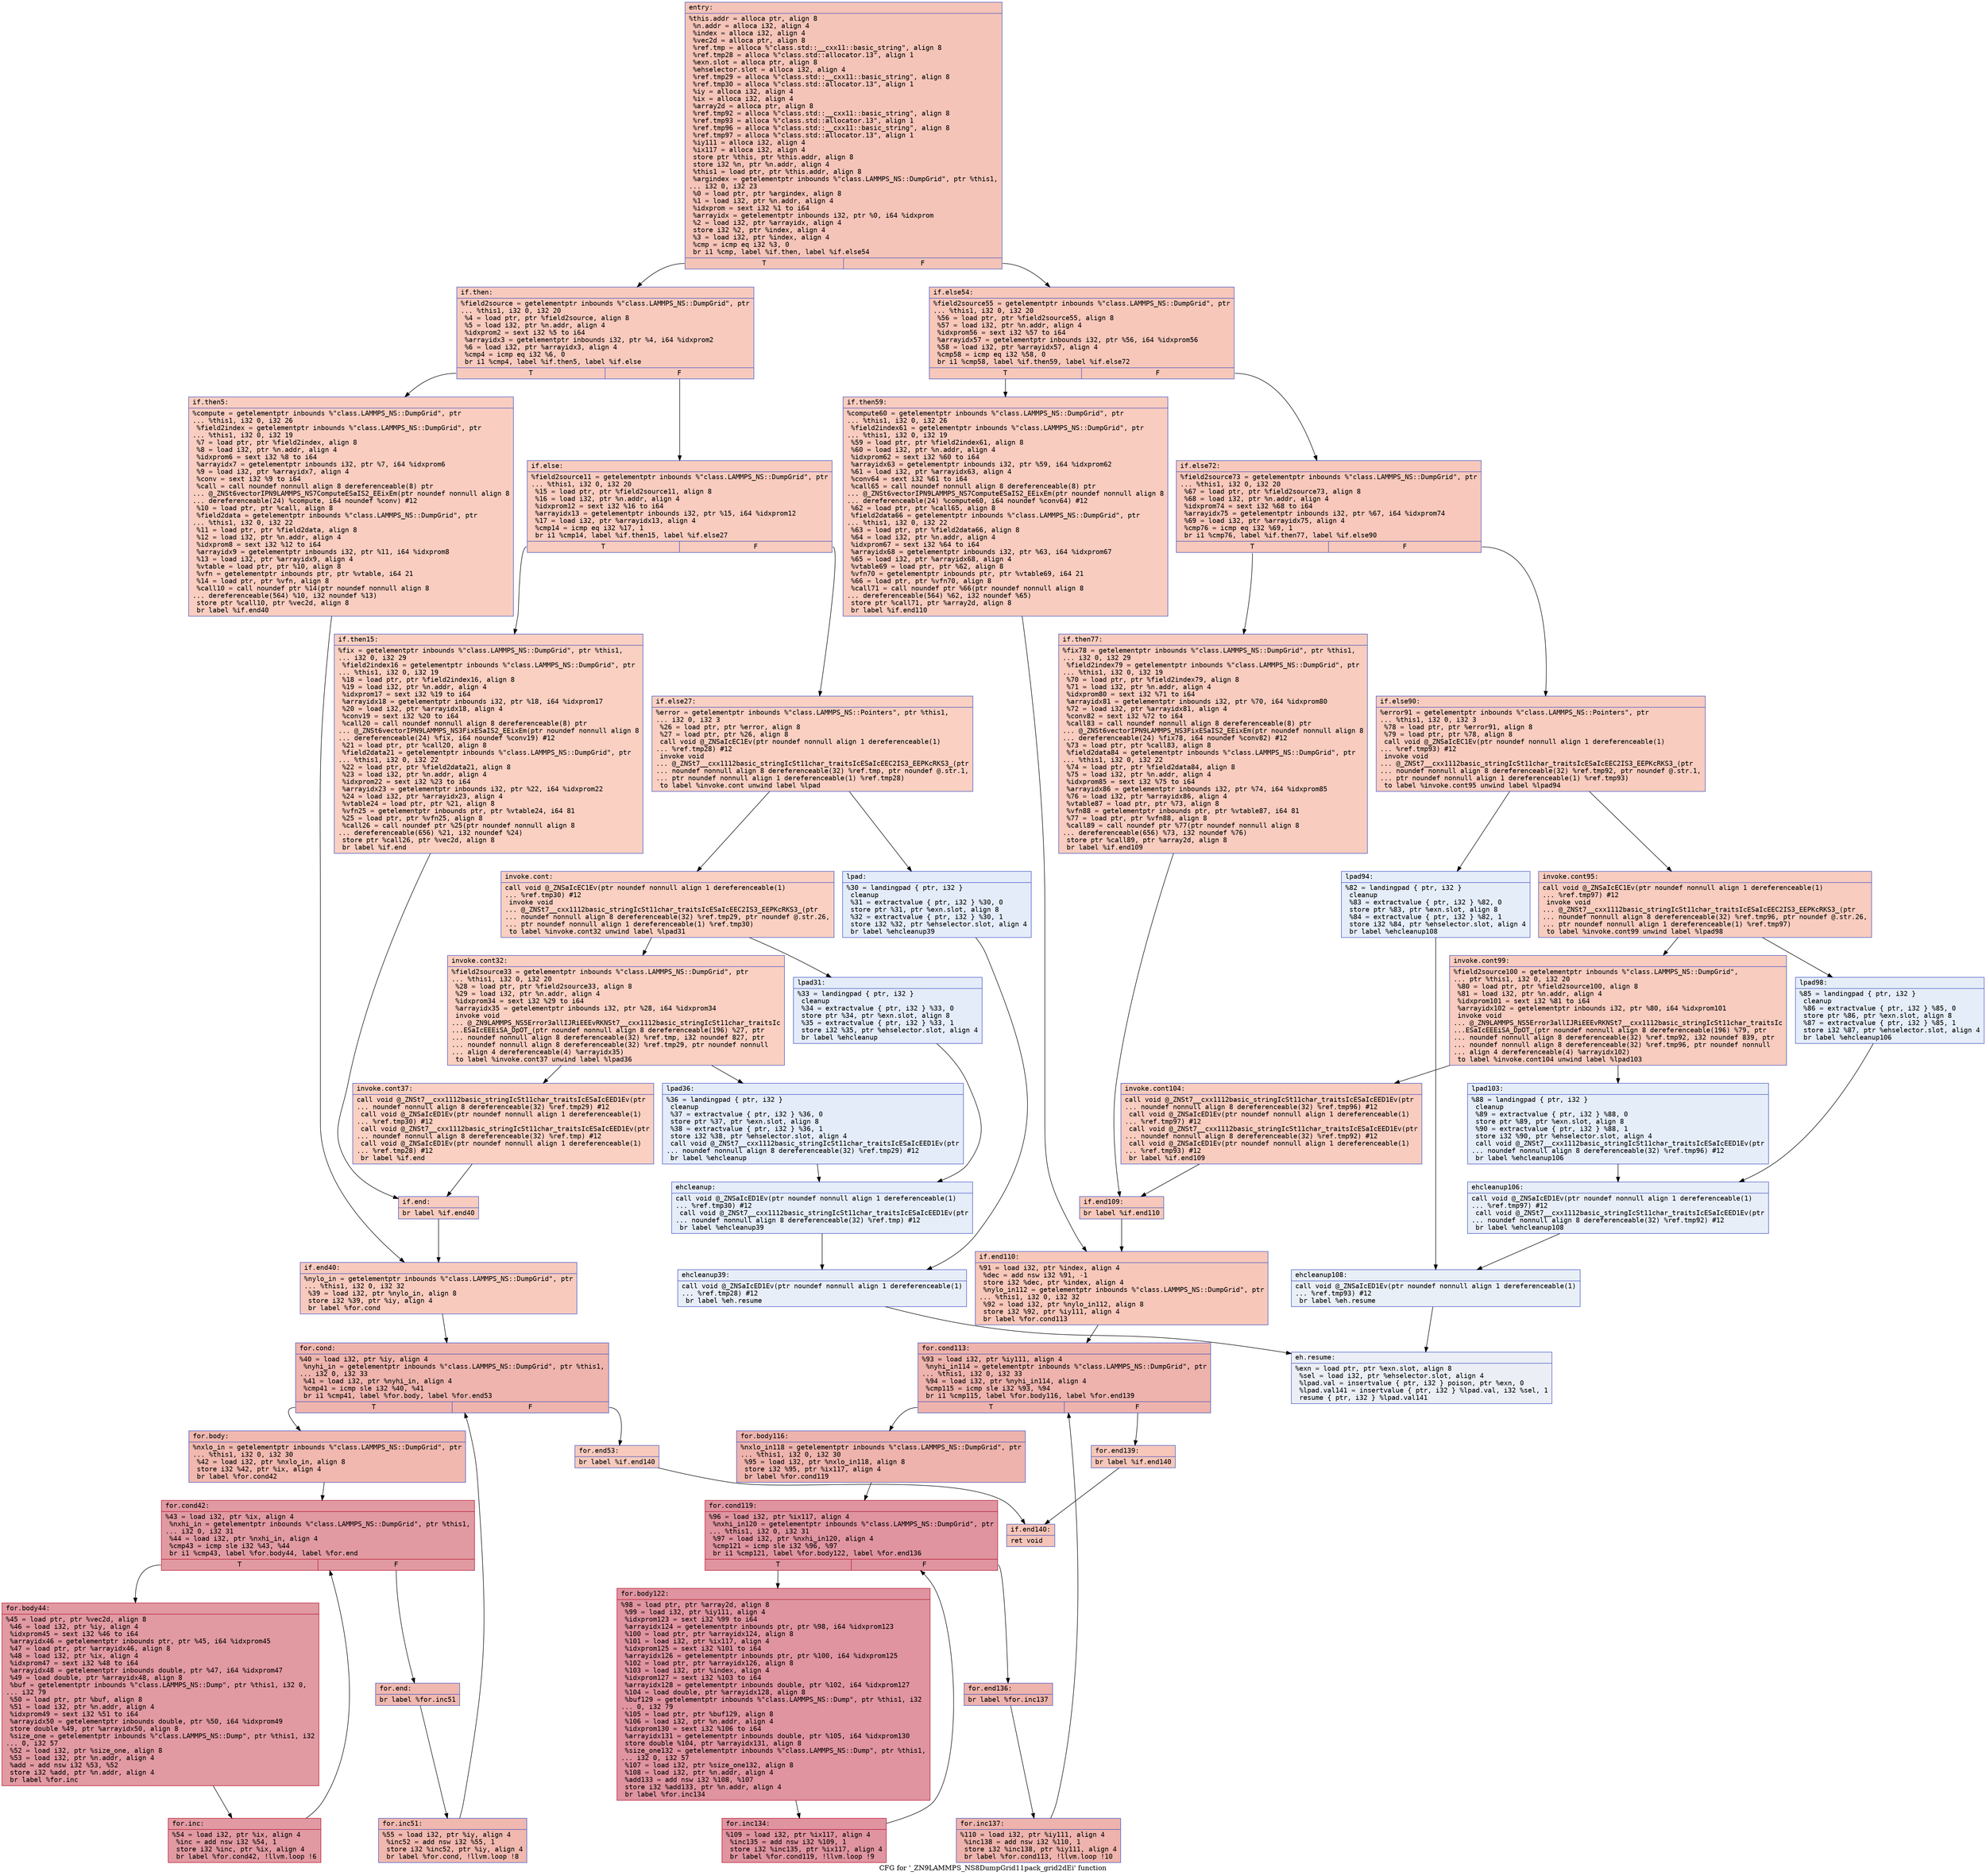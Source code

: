 digraph "CFG for '_ZN9LAMMPS_NS8DumpGrid11pack_grid2dEi' function" {
	label="CFG for '_ZN9LAMMPS_NS8DumpGrid11pack_grid2dEi' function";

	Node0x557f62c43350 [shape=record,color="#3d50c3ff", style=filled, fillcolor="#e97a5f70" fontname="Courier",label="{entry:\l|  %this.addr = alloca ptr, align 8\l  %n.addr = alloca i32, align 4\l  %index = alloca i32, align 4\l  %vec2d = alloca ptr, align 8\l  %ref.tmp = alloca %\"class.std::__cxx11::basic_string\", align 8\l  %ref.tmp28 = alloca %\"class.std::allocator.13\", align 1\l  %exn.slot = alloca ptr, align 8\l  %ehselector.slot = alloca i32, align 4\l  %ref.tmp29 = alloca %\"class.std::__cxx11::basic_string\", align 8\l  %ref.tmp30 = alloca %\"class.std::allocator.13\", align 1\l  %iy = alloca i32, align 4\l  %ix = alloca i32, align 4\l  %array2d = alloca ptr, align 8\l  %ref.tmp92 = alloca %\"class.std::__cxx11::basic_string\", align 8\l  %ref.tmp93 = alloca %\"class.std::allocator.13\", align 1\l  %ref.tmp96 = alloca %\"class.std::__cxx11::basic_string\", align 8\l  %ref.tmp97 = alloca %\"class.std::allocator.13\", align 1\l  %iy111 = alloca i32, align 4\l  %ix117 = alloca i32, align 4\l  store ptr %this, ptr %this.addr, align 8\l  store i32 %n, ptr %n.addr, align 4\l  %this1 = load ptr, ptr %this.addr, align 8\l  %argindex = getelementptr inbounds %\"class.LAMMPS_NS::DumpGrid\", ptr %this1,\l... i32 0, i32 23\l  %0 = load ptr, ptr %argindex, align 8\l  %1 = load i32, ptr %n.addr, align 4\l  %idxprom = sext i32 %1 to i64\l  %arrayidx = getelementptr inbounds i32, ptr %0, i64 %idxprom\l  %2 = load i32, ptr %arrayidx, align 4\l  store i32 %2, ptr %index, align 4\l  %3 = load i32, ptr %index, align 4\l  %cmp = icmp eq i32 %3, 0\l  br i1 %cmp, label %if.then, label %if.else54\l|{<s0>T|<s1>F}}"];
	Node0x557f62c43350:s0 -> Node0x557f62c43a60[tooltip="entry -> if.then\nProbability 37.50%" ];
	Node0x557f62c43350:s1 -> Node0x557f62c44960[tooltip="entry -> if.else54\nProbability 62.50%" ];
	Node0x557f62c43a60 [shape=record,color="#3d50c3ff", style=filled, fillcolor="#ef886b70" fontname="Courier",label="{if.then:\l|  %field2source = getelementptr inbounds %\"class.LAMMPS_NS::DumpGrid\", ptr\l... %this1, i32 0, i32 20\l  %4 = load ptr, ptr %field2source, align 8\l  %5 = load i32, ptr %n.addr, align 4\l  %idxprom2 = sext i32 %5 to i64\l  %arrayidx3 = getelementptr inbounds i32, ptr %4, i64 %idxprom2\l  %6 = load i32, ptr %arrayidx3, align 4\l  %cmp4 = icmp eq i32 %6, 0\l  br i1 %cmp4, label %if.then5, label %if.else\l|{<s0>T|<s1>F}}"];
	Node0x557f62c43a60:s0 -> Node0x557f62c44f20[tooltip="if.then -> if.then5\nProbability 37.50%" ];
	Node0x557f62c43a60:s1 -> Node0x557f62c44fa0[tooltip="if.then -> if.else\nProbability 62.50%" ];
	Node0x557f62c44f20 [shape=record,color="#3d50c3ff", style=filled, fillcolor="#f2907270" fontname="Courier",label="{if.then5:\l|  %compute = getelementptr inbounds %\"class.LAMMPS_NS::DumpGrid\", ptr\l... %this1, i32 0, i32 26\l  %field2index = getelementptr inbounds %\"class.LAMMPS_NS::DumpGrid\", ptr\l... %this1, i32 0, i32 19\l  %7 = load ptr, ptr %field2index, align 8\l  %8 = load i32, ptr %n.addr, align 4\l  %idxprom6 = sext i32 %8 to i64\l  %arrayidx7 = getelementptr inbounds i32, ptr %7, i64 %idxprom6\l  %9 = load i32, ptr %arrayidx7, align 4\l  %conv = sext i32 %9 to i64\l  %call = call noundef nonnull align 8 dereferenceable(8) ptr\l... @_ZNSt6vectorIPN9LAMMPS_NS7ComputeESaIS2_EEixEm(ptr noundef nonnull align 8\l... dereferenceable(24) %compute, i64 noundef %conv) #12\l  %10 = load ptr, ptr %call, align 8\l  %field2data = getelementptr inbounds %\"class.LAMMPS_NS::DumpGrid\", ptr\l... %this1, i32 0, i32 22\l  %11 = load ptr, ptr %field2data, align 8\l  %12 = load i32, ptr %n.addr, align 4\l  %idxprom8 = sext i32 %12 to i64\l  %arrayidx9 = getelementptr inbounds i32, ptr %11, i64 %idxprom8\l  %13 = load i32, ptr %arrayidx9, align 4\l  %vtable = load ptr, ptr %10, align 8\l  %vfn = getelementptr inbounds ptr, ptr %vtable, i64 21\l  %14 = load ptr, ptr %vfn, align 8\l  %call10 = call noundef ptr %14(ptr noundef nonnull align 8\l... dereferenceable(564) %10, i32 noundef %13)\l  store ptr %call10, ptr %vec2d, align 8\l  br label %if.end40\l}"];
	Node0x557f62c44f20 -> Node0x557f62c46000[tooltip="if.then5 -> if.end40\nProbability 100.00%" ];
	Node0x557f62c44fa0 [shape=record,color="#3d50c3ff", style=filled, fillcolor="#f08b6e70" fontname="Courier",label="{if.else:\l|  %field2source11 = getelementptr inbounds %\"class.LAMMPS_NS::DumpGrid\", ptr\l... %this1, i32 0, i32 20\l  %15 = load ptr, ptr %field2source11, align 8\l  %16 = load i32, ptr %n.addr, align 4\l  %idxprom12 = sext i32 %16 to i64\l  %arrayidx13 = getelementptr inbounds i32, ptr %15, i64 %idxprom12\l  %17 = load i32, ptr %arrayidx13, align 4\l  %cmp14 = icmp eq i32 %17, 1\l  br i1 %cmp14, label %if.then15, label %if.else27\l|{<s0>T|<s1>F}}"];
	Node0x557f62c44fa0:s0 -> Node0x557f62c46890[tooltip="if.else -> if.then15\nProbability 50.00%" ];
	Node0x557f62c44fa0:s1 -> Node0x557f62c468e0[tooltip="if.else -> if.else27\nProbability 50.00%" ];
	Node0x557f62c46890 [shape=record,color="#3d50c3ff", style=filled, fillcolor="#f3947570" fontname="Courier",label="{if.then15:\l|  %fix = getelementptr inbounds %\"class.LAMMPS_NS::DumpGrid\", ptr %this1,\l... i32 0, i32 29\l  %field2index16 = getelementptr inbounds %\"class.LAMMPS_NS::DumpGrid\", ptr\l... %this1, i32 0, i32 19\l  %18 = load ptr, ptr %field2index16, align 8\l  %19 = load i32, ptr %n.addr, align 4\l  %idxprom17 = sext i32 %19 to i64\l  %arrayidx18 = getelementptr inbounds i32, ptr %18, i64 %idxprom17\l  %20 = load i32, ptr %arrayidx18, align 4\l  %conv19 = sext i32 %20 to i64\l  %call20 = call noundef nonnull align 8 dereferenceable(8) ptr\l... @_ZNSt6vectorIPN9LAMMPS_NS3FixESaIS2_EEixEm(ptr noundef nonnull align 8\l... dereferenceable(24) %fix, i64 noundef %conv19) #12\l  %21 = load ptr, ptr %call20, align 8\l  %field2data21 = getelementptr inbounds %\"class.LAMMPS_NS::DumpGrid\", ptr\l... %this1, i32 0, i32 22\l  %22 = load ptr, ptr %field2data21, align 8\l  %23 = load i32, ptr %n.addr, align 4\l  %idxprom22 = sext i32 %23 to i64\l  %arrayidx23 = getelementptr inbounds i32, ptr %22, i64 %idxprom22\l  %24 = load i32, ptr %arrayidx23, align 4\l  %vtable24 = load ptr, ptr %21, align 8\l  %vfn25 = getelementptr inbounds ptr, ptr %vtable24, i64 81\l  %25 = load ptr, ptr %vfn25, align 8\l  %call26 = call noundef ptr %25(ptr noundef nonnull align 8\l... dereferenceable(656) %21, i32 noundef %24)\l  store ptr %call26, ptr %vec2d, align 8\l  br label %if.end\l}"];
	Node0x557f62c46890 -> Node0x557f62c47920[tooltip="if.then15 -> if.end\nProbability 100.00%" ];
	Node0x557f62c468e0 [shape=record,color="#3d50c3ff", style=filled, fillcolor="#f3947570" fontname="Courier",label="{if.else27:\l|  %error = getelementptr inbounds %\"class.LAMMPS_NS::Pointers\", ptr %this1,\l... i32 0, i32 3\l  %26 = load ptr, ptr %error, align 8\l  %27 = load ptr, ptr %26, align 8\l  call void @_ZNSaIcEC1Ev(ptr noundef nonnull align 1 dereferenceable(1)\l... %ref.tmp28) #12\l  invoke void\l... @_ZNSt7__cxx1112basic_stringIcSt11char_traitsIcESaIcEEC2IS3_EEPKcRKS3_(ptr\l... noundef nonnull align 8 dereferenceable(32) %ref.tmp, ptr noundef @.str.1,\l... ptr noundef nonnull align 1 dereferenceable(1) %ref.tmp28)\l          to label %invoke.cont unwind label %lpad\l}"];
	Node0x557f62c468e0 -> Node0x557f62c47d40[tooltip="if.else27 -> invoke.cont\nProbability 100.00%" ];
	Node0x557f62c468e0 -> Node0x557f62c47dc0[tooltip="if.else27 -> lpad\nProbability 0.00%" ];
	Node0x557f62c47d40 [shape=record,color="#3d50c3ff", style=filled, fillcolor="#f3947570" fontname="Courier",label="{invoke.cont:\l|  call void @_ZNSaIcEC1Ev(ptr noundef nonnull align 1 dereferenceable(1)\l... %ref.tmp30) #12\l  invoke void\l... @_ZNSt7__cxx1112basic_stringIcSt11char_traitsIcESaIcEEC2IS3_EEPKcRKS3_(ptr\l... noundef nonnull align 8 dereferenceable(32) %ref.tmp29, ptr noundef @.str.26,\l... ptr noundef nonnull align 1 dereferenceable(1) %ref.tmp30)\l          to label %invoke.cont32 unwind label %lpad31\l}"];
	Node0x557f62c47d40 -> Node0x557f62c48140[tooltip="invoke.cont -> invoke.cont32\nProbability 100.00%" ];
	Node0x557f62c47d40 -> Node0x557f62c48190[tooltip="invoke.cont -> lpad31\nProbability 0.00%" ];
	Node0x557f62c48140 [shape=record,color="#3d50c3ff", style=filled, fillcolor="#f3947570" fontname="Courier",label="{invoke.cont32:\l|  %field2source33 = getelementptr inbounds %\"class.LAMMPS_NS::DumpGrid\", ptr\l... %this1, i32 0, i32 20\l  %28 = load ptr, ptr %field2source33, align 8\l  %29 = load i32, ptr %n.addr, align 4\l  %idxprom34 = sext i32 %29 to i64\l  %arrayidx35 = getelementptr inbounds i32, ptr %28, i64 %idxprom34\l  invoke void\l... @_ZN9LAMMPS_NS5Error3allIJRiEEEvRKNSt7__cxx1112basic_stringIcSt11char_traitsIc\l...ESaIcEEEiSA_DpOT_(ptr noundef nonnull align 8 dereferenceable(196) %27, ptr\l... noundef nonnull align 8 dereferenceable(32) %ref.tmp, i32 noundef 827, ptr\l... noundef nonnull align 8 dereferenceable(32) %ref.tmp29, ptr noundef nonnull\l... align 4 dereferenceable(4) %arrayidx35)\l          to label %invoke.cont37 unwind label %lpad36\l}"];
	Node0x557f62c48140 -> Node0x557f62c480f0[tooltip="invoke.cont32 -> invoke.cont37\nProbability 100.00%" ];
	Node0x557f62c48140 -> Node0x557f62c48820[tooltip="invoke.cont32 -> lpad36\nProbability 0.00%" ];
	Node0x557f62c480f0 [shape=record,color="#3d50c3ff", style=filled, fillcolor="#f3947570" fontname="Courier",label="{invoke.cont37:\l|  call void @_ZNSt7__cxx1112basic_stringIcSt11char_traitsIcESaIcEED1Ev(ptr\l... noundef nonnull align 8 dereferenceable(32) %ref.tmp29) #12\l  call void @_ZNSaIcED1Ev(ptr noundef nonnull align 1 dereferenceable(1)\l... %ref.tmp30) #12\l  call void @_ZNSt7__cxx1112basic_stringIcSt11char_traitsIcESaIcEED1Ev(ptr\l... noundef nonnull align 8 dereferenceable(32) %ref.tmp) #12\l  call void @_ZNSaIcED1Ev(ptr noundef nonnull align 1 dereferenceable(1)\l... %ref.tmp28) #12\l  br label %if.end\l}"];
	Node0x557f62c480f0 -> Node0x557f62c47920[tooltip="invoke.cont37 -> if.end\nProbability 100.00%" ];
	Node0x557f62c47dc0 [shape=record,color="#3d50c3ff", style=filled, fillcolor="#c1d4f470" fontname="Courier",label="{lpad:\l|  %30 = landingpad \{ ptr, i32 \}\l          cleanup\l  %31 = extractvalue \{ ptr, i32 \} %30, 0\l  store ptr %31, ptr %exn.slot, align 8\l  %32 = extractvalue \{ ptr, i32 \} %30, 1\l  store i32 %32, ptr %ehselector.slot, align 4\l  br label %ehcleanup39\l}"];
	Node0x557f62c47dc0 -> Node0x557f62c491c0[tooltip="lpad -> ehcleanup39\nProbability 100.00%" ];
	Node0x557f62c48190 [shape=record,color="#3d50c3ff", style=filled, fillcolor="#c1d4f470" fontname="Courier",label="{lpad31:\l|  %33 = landingpad \{ ptr, i32 \}\l          cleanup\l  %34 = extractvalue \{ ptr, i32 \} %33, 0\l  store ptr %34, ptr %exn.slot, align 8\l  %35 = extractvalue \{ ptr, i32 \} %33, 1\l  store i32 %35, ptr %ehselector.slot, align 4\l  br label %ehcleanup\l}"];
	Node0x557f62c48190 -> Node0x557f62c494c0[tooltip="lpad31 -> ehcleanup\nProbability 100.00%" ];
	Node0x557f62c48820 [shape=record,color="#3d50c3ff", style=filled, fillcolor="#c1d4f470" fontname="Courier",label="{lpad36:\l|  %36 = landingpad \{ ptr, i32 \}\l          cleanup\l  %37 = extractvalue \{ ptr, i32 \} %36, 0\l  store ptr %37, ptr %exn.slot, align 8\l  %38 = extractvalue \{ ptr, i32 \} %36, 1\l  store i32 %38, ptr %ehselector.slot, align 4\l  call void @_ZNSt7__cxx1112basic_stringIcSt11char_traitsIcESaIcEED1Ev(ptr\l... noundef nonnull align 8 dereferenceable(32) %ref.tmp29) #12\l  br label %ehcleanup\l}"];
	Node0x557f62c48820 -> Node0x557f62c494c0[tooltip="lpad36 -> ehcleanup\nProbability 100.00%" ];
	Node0x557f62c494c0 [shape=record,color="#3d50c3ff", style=filled, fillcolor="#c5d6f270" fontname="Courier",label="{ehcleanup:\l|  call void @_ZNSaIcED1Ev(ptr noundef nonnull align 1 dereferenceable(1)\l... %ref.tmp30) #12\l  call void @_ZNSt7__cxx1112basic_stringIcSt11char_traitsIcESaIcEED1Ev(ptr\l... noundef nonnull align 8 dereferenceable(32) %ref.tmp) #12\l  br label %ehcleanup39\l}"];
	Node0x557f62c494c0 -> Node0x557f62c491c0[tooltip="ehcleanup -> ehcleanup39\nProbability 100.00%" ];
	Node0x557f62c491c0 [shape=record,color="#3d50c3ff", style=filled, fillcolor="#cbd8ee70" fontname="Courier",label="{ehcleanup39:\l|  call void @_ZNSaIcED1Ev(ptr noundef nonnull align 1 dereferenceable(1)\l... %ref.tmp28) #12\l  br label %eh.resume\l}"];
	Node0x557f62c491c0 -> Node0x557f62c49dd0[tooltip="ehcleanup39 -> eh.resume\nProbability 100.00%" ];
	Node0x557f62c47920 [shape=record,color="#3d50c3ff", style=filled, fillcolor="#f08b6e70" fontname="Courier",label="{if.end:\l|  br label %if.end40\l}"];
	Node0x557f62c47920 -> Node0x557f62c46000[tooltip="if.end -> if.end40\nProbability 100.00%" ];
	Node0x557f62c46000 [shape=record,color="#3d50c3ff", style=filled, fillcolor="#ef886b70" fontname="Courier",label="{if.end40:\l|  %nylo_in = getelementptr inbounds %\"class.LAMMPS_NS::DumpGrid\", ptr\l... %this1, i32 0, i32 32\l  %39 = load i32, ptr %nylo_in, align 8\l  store i32 %39, ptr %iy, align 4\l  br label %for.cond\l}"];
	Node0x557f62c46000 -> Node0x557f62c4a0e0[tooltip="if.end40 -> for.cond\nProbability 100.00%" ];
	Node0x557f62c4a0e0 [shape=record,color="#3d50c3ff", style=filled, fillcolor="#d8564670" fontname="Courier",label="{for.cond:\l|  %40 = load i32, ptr %iy, align 4\l  %nyhi_in = getelementptr inbounds %\"class.LAMMPS_NS::DumpGrid\", ptr %this1,\l... i32 0, i32 33\l  %41 = load i32, ptr %nyhi_in, align 4\l  %cmp41 = icmp sle i32 %40, %41\l  br i1 %cmp41, label %for.body, label %for.end53\l|{<s0>T|<s1>F}}"];
	Node0x557f62c4a0e0:s0 -> Node0x557f62c4a460[tooltip="for.cond -> for.body\nProbability 96.88%" ];
	Node0x557f62c4a0e0:s1 -> Node0x557f62c4a4e0[tooltip="for.cond -> for.end53\nProbability 3.12%" ];
	Node0x557f62c4a460 [shape=record,color="#3d50c3ff", style=filled, fillcolor="#dc5d4a70" fontname="Courier",label="{for.body:\l|  %nxlo_in = getelementptr inbounds %\"class.LAMMPS_NS::DumpGrid\", ptr\l... %this1, i32 0, i32 30\l  %42 = load i32, ptr %nxlo_in, align 8\l  store i32 %42, ptr %ix, align 4\l  br label %for.cond42\l}"];
	Node0x557f62c4a460 -> Node0x557f62c4a810[tooltip="for.body -> for.cond42\nProbability 100.00%" ];
	Node0x557f62c4a810 [shape=record,color="#b70d28ff", style=filled, fillcolor="#bb1b2c70" fontname="Courier",label="{for.cond42:\l|  %43 = load i32, ptr %ix, align 4\l  %nxhi_in = getelementptr inbounds %\"class.LAMMPS_NS::DumpGrid\", ptr %this1,\l... i32 0, i32 31\l  %44 = load i32, ptr %nxhi_in, align 4\l  %cmp43 = icmp sle i32 %43, %44\l  br i1 %cmp43, label %for.body44, label %for.end\l|{<s0>T|<s1>F}}"];
	Node0x557f62c4a810:s0 -> Node0x557f62c4ab90[tooltip="for.cond42 -> for.body44\nProbability 96.88%" ];
	Node0x557f62c4a810:s1 -> Node0x557f62c4ac10[tooltip="for.cond42 -> for.end\nProbability 3.12%" ];
	Node0x557f62c4ab90 [shape=record,color="#b70d28ff", style=filled, fillcolor="#bb1b2c70" fontname="Courier",label="{for.body44:\l|  %45 = load ptr, ptr %vec2d, align 8\l  %46 = load i32, ptr %iy, align 4\l  %idxprom45 = sext i32 %46 to i64\l  %arrayidx46 = getelementptr inbounds ptr, ptr %45, i64 %idxprom45\l  %47 = load ptr, ptr %arrayidx46, align 8\l  %48 = load i32, ptr %ix, align 4\l  %idxprom47 = sext i32 %48 to i64\l  %arrayidx48 = getelementptr inbounds double, ptr %47, i64 %idxprom47\l  %49 = load double, ptr %arrayidx48, align 8\l  %buf = getelementptr inbounds %\"class.LAMMPS_NS::Dump\", ptr %this1, i32 0,\l... i32 79\l  %50 = load ptr, ptr %buf, align 8\l  %51 = load i32, ptr %n.addr, align 4\l  %idxprom49 = sext i32 %51 to i64\l  %arrayidx50 = getelementptr inbounds double, ptr %50, i64 %idxprom49\l  store double %49, ptr %arrayidx50, align 8\l  %size_one = getelementptr inbounds %\"class.LAMMPS_NS::Dump\", ptr %this1, i32\l... 0, i32 57\l  %52 = load i32, ptr %size_one, align 8\l  %53 = load i32, ptr %n.addr, align 4\l  %add = add nsw i32 %53, %52\l  store i32 %add, ptr %n.addr, align 4\l  br label %for.inc\l}"];
	Node0x557f62c4ab90 -> Node0x557f62c4c870[tooltip="for.body44 -> for.inc\nProbability 100.00%" ];
	Node0x557f62c4c870 [shape=record,color="#b70d28ff", style=filled, fillcolor="#bb1b2c70" fontname="Courier",label="{for.inc:\l|  %54 = load i32, ptr %ix, align 4\l  %inc = add nsw i32 %54, 1\l  store i32 %inc, ptr %ix, align 4\l  br label %for.cond42, !llvm.loop !6\l}"];
	Node0x557f62c4c870 -> Node0x557f62c4a810[tooltip="for.inc -> for.cond42\nProbability 100.00%" ];
	Node0x557f62c4ac10 [shape=record,color="#3d50c3ff", style=filled, fillcolor="#dc5d4a70" fontname="Courier",label="{for.end:\l|  br label %for.inc51\l}"];
	Node0x557f62c4ac10 -> Node0x557f62c4cbf0[tooltip="for.end -> for.inc51\nProbability 100.00%" ];
	Node0x557f62c4cbf0 [shape=record,color="#3d50c3ff", style=filled, fillcolor="#dc5d4a70" fontname="Courier",label="{for.inc51:\l|  %55 = load i32, ptr %iy, align 4\l  %inc52 = add nsw i32 %55, 1\l  store i32 %inc52, ptr %iy, align 4\l  br label %for.cond, !llvm.loop !8\l}"];
	Node0x557f62c4cbf0 -> Node0x557f62c4a0e0[tooltip="for.inc51 -> for.cond\nProbability 100.00%" ];
	Node0x557f62c4a4e0 [shape=record,color="#3d50c3ff", style=filled, fillcolor="#ef886b70" fontname="Courier",label="{for.end53:\l|  br label %if.end140\l}"];
	Node0x557f62c4a4e0 -> Node0x557f62c4d070[tooltip="for.end53 -> if.end140\nProbability 100.00%" ];
	Node0x557f62c44960 [shape=record,color="#3d50c3ff", style=filled, fillcolor="#ec7f6370" fontname="Courier",label="{if.else54:\l|  %field2source55 = getelementptr inbounds %\"class.LAMMPS_NS::DumpGrid\", ptr\l... %this1, i32 0, i32 20\l  %56 = load ptr, ptr %field2source55, align 8\l  %57 = load i32, ptr %n.addr, align 4\l  %idxprom56 = sext i32 %57 to i64\l  %arrayidx57 = getelementptr inbounds i32, ptr %56, i64 %idxprom56\l  %58 = load i32, ptr %arrayidx57, align 4\l  %cmp58 = icmp eq i32 %58, 0\l  br i1 %cmp58, label %if.then59, label %if.else72\l|{<s0>T|<s1>F}}"];
	Node0x557f62c44960:s0 -> Node0x557f62c4d5f0[tooltip="if.else54 -> if.then59\nProbability 37.50%" ];
	Node0x557f62c44960:s1 -> Node0x557f62c4d670[tooltip="if.else54 -> if.else72\nProbability 62.50%" ];
	Node0x557f62c4d5f0 [shape=record,color="#3d50c3ff", style=filled, fillcolor="#f08b6e70" fontname="Courier",label="{if.then59:\l|  %compute60 = getelementptr inbounds %\"class.LAMMPS_NS::DumpGrid\", ptr\l... %this1, i32 0, i32 26\l  %field2index61 = getelementptr inbounds %\"class.LAMMPS_NS::DumpGrid\", ptr\l... %this1, i32 0, i32 19\l  %59 = load ptr, ptr %field2index61, align 8\l  %60 = load i32, ptr %n.addr, align 4\l  %idxprom62 = sext i32 %60 to i64\l  %arrayidx63 = getelementptr inbounds i32, ptr %59, i64 %idxprom62\l  %61 = load i32, ptr %arrayidx63, align 4\l  %conv64 = sext i32 %61 to i64\l  %call65 = call noundef nonnull align 8 dereferenceable(8) ptr\l... @_ZNSt6vectorIPN9LAMMPS_NS7ComputeESaIS2_EEixEm(ptr noundef nonnull align 8\l... dereferenceable(24) %compute60, i64 noundef %conv64) #12\l  %62 = load ptr, ptr %call65, align 8\l  %field2data66 = getelementptr inbounds %\"class.LAMMPS_NS::DumpGrid\", ptr\l... %this1, i32 0, i32 22\l  %63 = load ptr, ptr %field2data66, align 8\l  %64 = load i32, ptr %n.addr, align 4\l  %idxprom67 = sext i32 %64 to i64\l  %arrayidx68 = getelementptr inbounds i32, ptr %63, i64 %idxprom67\l  %65 = load i32, ptr %arrayidx68, align 4\l  %vtable69 = load ptr, ptr %62, align 8\l  %vfn70 = getelementptr inbounds ptr, ptr %vtable69, i64 21\l  %66 = load ptr, ptr %vfn70, align 8\l  %call71 = call noundef ptr %66(ptr noundef nonnull align 8\l... dereferenceable(564) %62, i32 noundef %65)\l  store ptr %call71, ptr %array2d, align 8\l  br label %if.end110\l}"];
	Node0x557f62c4d5f0 -> Node0x557f62c4e710[tooltip="if.then59 -> if.end110\nProbability 100.00%" ];
	Node0x557f62c4d670 [shape=record,color="#3d50c3ff", style=filled, fillcolor="#ed836670" fontname="Courier",label="{if.else72:\l|  %field2source73 = getelementptr inbounds %\"class.LAMMPS_NS::DumpGrid\", ptr\l... %this1, i32 0, i32 20\l  %67 = load ptr, ptr %field2source73, align 8\l  %68 = load i32, ptr %n.addr, align 4\l  %idxprom74 = sext i32 %68 to i64\l  %arrayidx75 = getelementptr inbounds i32, ptr %67, i64 %idxprom74\l  %69 = load i32, ptr %arrayidx75, align 4\l  %cmp76 = icmp eq i32 %69, 1\l  br i1 %cmp76, label %if.then77, label %if.else90\l|{<s0>T|<s1>F}}"];
	Node0x557f62c4d670:s0 -> Node0x557f62c4ec70[tooltip="if.else72 -> if.then77\nProbability 50.00%" ];
	Node0x557f62c4d670:s1 -> Node0x557f62c4ecf0[tooltip="if.else72 -> if.else90\nProbability 50.00%" ];
	Node0x557f62c4ec70 [shape=record,color="#3d50c3ff", style=filled, fillcolor="#f08b6e70" fontname="Courier",label="{if.then77:\l|  %fix78 = getelementptr inbounds %\"class.LAMMPS_NS::DumpGrid\", ptr %this1,\l... i32 0, i32 29\l  %field2index79 = getelementptr inbounds %\"class.LAMMPS_NS::DumpGrid\", ptr\l... %this1, i32 0, i32 19\l  %70 = load ptr, ptr %field2index79, align 8\l  %71 = load i32, ptr %n.addr, align 4\l  %idxprom80 = sext i32 %71 to i64\l  %arrayidx81 = getelementptr inbounds i32, ptr %70, i64 %idxprom80\l  %72 = load i32, ptr %arrayidx81, align 4\l  %conv82 = sext i32 %72 to i64\l  %call83 = call noundef nonnull align 8 dereferenceable(8) ptr\l... @_ZNSt6vectorIPN9LAMMPS_NS3FixESaIS2_EEixEm(ptr noundef nonnull align 8\l... dereferenceable(24) %fix78, i64 noundef %conv82) #12\l  %73 = load ptr, ptr %call83, align 8\l  %field2data84 = getelementptr inbounds %\"class.LAMMPS_NS::DumpGrid\", ptr\l... %this1, i32 0, i32 22\l  %74 = load ptr, ptr %field2data84, align 8\l  %75 = load i32, ptr %n.addr, align 4\l  %idxprom85 = sext i32 %75 to i64\l  %arrayidx86 = getelementptr inbounds i32, ptr %74, i64 %idxprom85\l  %76 = load i32, ptr %arrayidx86, align 4\l  %vtable87 = load ptr, ptr %73, align 8\l  %vfn88 = getelementptr inbounds ptr, ptr %vtable87, i64 81\l  %77 = load ptr, ptr %vfn88, align 8\l  %call89 = call noundef ptr %77(ptr noundef nonnull align 8\l... dereferenceable(656) %73, i32 noundef %76)\l  store ptr %call89, ptr %array2d, align 8\l  br label %if.end109\l}"];
	Node0x557f62c4ec70 -> Node0x557f62c4fd00[tooltip="if.then77 -> if.end109\nProbability 100.00%" ];
	Node0x557f62c4ecf0 [shape=record,color="#3d50c3ff", style=filled, fillcolor="#f08b6e70" fontname="Courier",label="{if.else90:\l|  %error91 = getelementptr inbounds %\"class.LAMMPS_NS::Pointers\", ptr\l... %this1, i32 0, i32 3\l  %78 = load ptr, ptr %error91, align 8\l  %79 = load ptr, ptr %78, align 8\l  call void @_ZNSaIcEC1Ev(ptr noundef nonnull align 1 dereferenceable(1)\l... %ref.tmp93) #12\l  invoke void\l... @_ZNSt7__cxx1112basic_stringIcSt11char_traitsIcESaIcEEC2IS3_EEPKcRKS3_(ptr\l... noundef nonnull align 8 dereferenceable(32) %ref.tmp92, ptr noundef @.str.1,\l... ptr noundef nonnull align 1 dereferenceable(1) %ref.tmp93)\l          to label %invoke.cont95 unwind label %lpad94\l}"];
	Node0x557f62c4ecf0 -> Node0x557f62cde480[tooltip="if.else90 -> invoke.cont95\nProbability 100.00%" ];
	Node0x557f62c4ecf0 -> Node0x557f62cde4d0[tooltip="if.else90 -> lpad94\nProbability 0.00%" ];
	Node0x557f62cde480 [shape=record,color="#3d50c3ff", style=filled, fillcolor="#f08b6e70" fontname="Courier",label="{invoke.cont95:\l|  call void @_ZNSaIcEC1Ev(ptr noundef nonnull align 1 dereferenceable(1)\l... %ref.tmp97) #12\l  invoke void\l... @_ZNSt7__cxx1112basic_stringIcSt11char_traitsIcESaIcEEC2IS3_EEPKcRKS3_(ptr\l... noundef nonnull align 8 dereferenceable(32) %ref.tmp96, ptr noundef @.str.26,\l... ptr noundef nonnull align 1 dereferenceable(1) %ref.tmp97)\l          to label %invoke.cont99 unwind label %lpad98\l}"];
	Node0x557f62cde480 -> Node0x557f62cde850[tooltip="invoke.cont95 -> invoke.cont99\nProbability 100.00%" ];
	Node0x557f62cde480 -> Node0x557f62cde8a0[tooltip="invoke.cont95 -> lpad98\nProbability 0.00%" ];
	Node0x557f62cde850 [shape=record,color="#3d50c3ff", style=filled, fillcolor="#f08b6e70" fontname="Courier",label="{invoke.cont99:\l|  %field2source100 = getelementptr inbounds %\"class.LAMMPS_NS::DumpGrid\",\l... ptr %this1, i32 0, i32 20\l  %80 = load ptr, ptr %field2source100, align 8\l  %81 = load i32, ptr %n.addr, align 4\l  %idxprom101 = sext i32 %81 to i64\l  %arrayidx102 = getelementptr inbounds i32, ptr %80, i64 %idxprom101\l  invoke void\l... @_ZN9LAMMPS_NS5Error3allIJRiEEEvRKNSt7__cxx1112basic_stringIcSt11char_traitsIc\l...ESaIcEEEiSA_DpOT_(ptr noundef nonnull align 8 dereferenceable(196) %79, ptr\l... noundef nonnull align 8 dereferenceable(32) %ref.tmp92, i32 noundef 839, ptr\l... noundef nonnull align 8 dereferenceable(32) %ref.tmp96, ptr noundef nonnull\l... align 4 dereferenceable(4) %arrayidx102)\l          to label %invoke.cont104 unwind label %lpad103\l}"];
	Node0x557f62cde850 -> Node0x557f62cde800[tooltip="invoke.cont99 -> invoke.cont104\nProbability 100.00%" ];
	Node0x557f62cde850 -> Node0x557f62cdef30[tooltip="invoke.cont99 -> lpad103\nProbability 0.00%" ];
	Node0x557f62cde800 [shape=record,color="#3d50c3ff", style=filled, fillcolor="#f08b6e70" fontname="Courier",label="{invoke.cont104:\l|  call void @_ZNSt7__cxx1112basic_stringIcSt11char_traitsIcESaIcEED1Ev(ptr\l... noundef nonnull align 8 dereferenceable(32) %ref.tmp96) #12\l  call void @_ZNSaIcED1Ev(ptr noundef nonnull align 1 dereferenceable(1)\l... %ref.tmp97) #12\l  call void @_ZNSt7__cxx1112basic_stringIcSt11char_traitsIcESaIcEED1Ev(ptr\l... noundef nonnull align 8 dereferenceable(32) %ref.tmp92) #12\l  call void @_ZNSaIcED1Ev(ptr noundef nonnull align 1 dereferenceable(1)\l... %ref.tmp93) #12\l  br label %if.end109\l}"];
	Node0x557f62cde800 -> Node0x557f62c4fd00[tooltip="invoke.cont104 -> if.end109\nProbability 100.00%" ];
	Node0x557f62cde4d0 [shape=record,color="#3d50c3ff", style=filled, fillcolor="#c5d6f270" fontname="Courier",label="{lpad94:\l|  %82 = landingpad \{ ptr, i32 \}\l          cleanup\l  %83 = extractvalue \{ ptr, i32 \} %82, 0\l  store ptr %83, ptr %exn.slot, align 8\l  %84 = extractvalue \{ ptr, i32 \} %82, 1\l  store i32 %84, ptr %ehselector.slot, align 4\l  br label %ehcleanup108\l}"];
	Node0x557f62cde4d0 -> Node0x557f62cdf8d0[tooltip="lpad94 -> ehcleanup108\nProbability 100.00%" ];
	Node0x557f62cde8a0 [shape=record,color="#3d50c3ff", style=filled, fillcolor="#c5d6f270" fontname="Courier",label="{lpad98:\l|  %85 = landingpad \{ ptr, i32 \}\l          cleanup\l  %86 = extractvalue \{ ptr, i32 \} %85, 0\l  store ptr %86, ptr %exn.slot, align 8\l  %87 = extractvalue \{ ptr, i32 \} %85, 1\l  store i32 %87, ptr %ehselector.slot, align 4\l  br label %ehcleanup106\l}"];
	Node0x557f62cde8a0 -> Node0x557f62cdfbd0[tooltip="lpad98 -> ehcleanup106\nProbability 100.00%" ];
	Node0x557f62cdef30 [shape=record,color="#3d50c3ff", style=filled, fillcolor="#c5d6f270" fontname="Courier",label="{lpad103:\l|  %88 = landingpad \{ ptr, i32 \}\l          cleanup\l  %89 = extractvalue \{ ptr, i32 \} %88, 0\l  store ptr %89, ptr %exn.slot, align 8\l  %90 = extractvalue \{ ptr, i32 \} %88, 1\l  store i32 %90, ptr %ehselector.slot, align 4\l  call void @_ZNSt7__cxx1112basic_stringIcSt11char_traitsIcESaIcEED1Ev(ptr\l... noundef nonnull align 8 dereferenceable(32) %ref.tmp96) #12\l  br label %ehcleanup106\l}"];
	Node0x557f62cdef30 -> Node0x557f62cdfbd0[tooltip="lpad103 -> ehcleanup106\nProbability 100.00%" ];
	Node0x557f62cdfbd0 [shape=record,color="#3d50c3ff", style=filled, fillcolor="#cbd8ee70" fontname="Courier",label="{ehcleanup106:\l|  call void @_ZNSaIcED1Ev(ptr noundef nonnull align 1 dereferenceable(1)\l... %ref.tmp97) #12\l  call void @_ZNSt7__cxx1112basic_stringIcSt11char_traitsIcESaIcEED1Ev(ptr\l... noundef nonnull align 8 dereferenceable(32) %ref.tmp92) #12\l  br label %ehcleanup108\l}"];
	Node0x557f62cdfbd0 -> Node0x557f62cdf8d0[tooltip="ehcleanup106 -> ehcleanup108\nProbability 100.00%" ];
	Node0x557f62cdf8d0 [shape=record,color="#3d50c3ff", style=filled, fillcolor="#cedaeb70" fontname="Courier",label="{ehcleanup108:\l|  call void @_ZNSaIcED1Ev(ptr noundef nonnull align 1 dereferenceable(1)\l... %ref.tmp93) #12\l  br label %eh.resume\l}"];
	Node0x557f62cdf8d0 -> Node0x557f62c49dd0[tooltip="ehcleanup108 -> eh.resume\nProbability 100.00%" ];
	Node0x557f62c4fd00 [shape=record,color="#3d50c3ff", style=filled, fillcolor="#ed836670" fontname="Courier",label="{if.end109:\l|  br label %if.end110\l}"];
	Node0x557f62c4fd00 -> Node0x557f62c4e710[tooltip="if.end109 -> if.end110\nProbability 100.00%" ];
	Node0x557f62c4e710 [shape=record,color="#3d50c3ff", style=filled, fillcolor="#ec7f6370" fontname="Courier",label="{if.end110:\l|  %91 = load i32, ptr %index, align 4\l  %dec = add nsw i32 %91, -1\l  store i32 %dec, ptr %index, align 4\l  %nylo_in112 = getelementptr inbounds %\"class.LAMMPS_NS::DumpGrid\", ptr\l... %this1, i32 0, i32 32\l  %92 = load i32, ptr %nylo_in112, align 8\l  store i32 %92, ptr %iy111, align 4\l  br label %for.cond113\l}"];
	Node0x557f62c4e710 -> Node0x557f62ce0950[tooltip="if.end110 -> for.cond113\nProbability 100.00%" ];
	Node0x557f62ce0950 [shape=record,color="#3d50c3ff", style=filled, fillcolor="#d6524470" fontname="Courier",label="{for.cond113:\l|  %93 = load i32, ptr %iy111, align 4\l  %nyhi_in114 = getelementptr inbounds %\"class.LAMMPS_NS::DumpGrid\", ptr\l... %this1, i32 0, i32 33\l  %94 = load i32, ptr %nyhi_in114, align 4\l  %cmp115 = icmp sle i32 %93, %94\l  br i1 %cmp115, label %for.body116, label %for.end139\l|{<s0>T|<s1>F}}"];
	Node0x557f62ce0950:s0 -> Node0x557f62ce0ce0[tooltip="for.cond113 -> for.body116\nProbability 96.88%" ];
	Node0x557f62ce0950:s1 -> Node0x557f62ce0d60[tooltip="for.cond113 -> for.end139\nProbability 3.12%" ];
	Node0x557f62ce0ce0 [shape=record,color="#3d50c3ff", style=filled, fillcolor="#d6524470" fontname="Courier",label="{for.body116:\l|  %nxlo_in118 = getelementptr inbounds %\"class.LAMMPS_NS::DumpGrid\", ptr\l... %this1, i32 0, i32 30\l  %95 = load i32, ptr %nxlo_in118, align 8\l  store i32 %95, ptr %ix117, align 4\l  br label %for.cond119\l}"];
	Node0x557f62ce0ce0 -> Node0x557f62c4b0c0[tooltip="for.body116 -> for.cond119\nProbability 100.00%" ];
	Node0x557f62c4b0c0 [shape=record,color="#b70d28ff", style=filled, fillcolor="#b70d2870" fontname="Courier",label="{for.cond119:\l|  %96 = load i32, ptr %ix117, align 4\l  %nxhi_in120 = getelementptr inbounds %\"class.LAMMPS_NS::DumpGrid\", ptr\l... %this1, i32 0, i32 31\l  %97 = load i32, ptr %nxhi_in120, align 4\l  %cmp121 = icmp sle i32 %96, %97\l  br i1 %cmp121, label %for.body122, label %for.end136\l|{<s0>T|<s1>F}}"];
	Node0x557f62c4b0c0:s0 -> Node0x557f62c4b450[tooltip="for.cond119 -> for.body122\nProbability 96.88%" ];
	Node0x557f62c4b0c0:s1 -> Node0x557f62c4b4d0[tooltip="for.cond119 -> for.end136\nProbability 3.12%" ];
	Node0x557f62c4b450 [shape=record,color="#b70d28ff", style=filled, fillcolor="#b70d2870" fontname="Courier",label="{for.body122:\l|  %98 = load ptr, ptr %array2d, align 8\l  %99 = load i32, ptr %iy111, align 4\l  %idxprom123 = sext i32 %99 to i64\l  %arrayidx124 = getelementptr inbounds ptr, ptr %98, i64 %idxprom123\l  %100 = load ptr, ptr %arrayidx124, align 8\l  %101 = load i32, ptr %ix117, align 4\l  %idxprom125 = sext i32 %101 to i64\l  %arrayidx126 = getelementptr inbounds ptr, ptr %100, i64 %idxprom125\l  %102 = load ptr, ptr %arrayidx126, align 8\l  %103 = load i32, ptr %index, align 4\l  %idxprom127 = sext i32 %103 to i64\l  %arrayidx128 = getelementptr inbounds double, ptr %102, i64 %idxprom127\l  %104 = load double, ptr %arrayidx128, align 8\l  %buf129 = getelementptr inbounds %\"class.LAMMPS_NS::Dump\", ptr %this1, i32\l... 0, i32 79\l  %105 = load ptr, ptr %buf129, align 8\l  %106 = load i32, ptr %n.addr, align 4\l  %idxprom130 = sext i32 %106 to i64\l  %arrayidx131 = getelementptr inbounds double, ptr %105, i64 %idxprom130\l  store double %104, ptr %arrayidx131, align 8\l  %size_one132 = getelementptr inbounds %\"class.LAMMPS_NS::Dump\", ptr %this1,\l... i32 0, i32 57\l  %107 = load i32, ptr %size_one132, align 8\l  %108 = load i32, ptr %n.addr, align 4\l  %add133 = add nsw i32 %108, %107\l  store i32 %add133, ptr %n.addr, align 4\l  br label %for.inc134\l}"];
	Node0x557f62c4b450 -> Node0x557f62ce2ce0[tooltip="for.body122 -> for.inc134\nProbability 100.00%" ];
	Node0x557f62ce2ce0 [shape=record,color="#b70d28ff", style=filled, fillcolor="#b70d2870" fontname="Courier",label="{for.inc134:\l|  %109 = load i32, ptr %ix117, align 4\l  %inc135 = add nsw i32 %109, 1\l  store i32 %inc135, ptr %ix117, align 4\l  br label %for.cond119, !llvm.loop !9\l}"];
	Node0x557f62ce2ce0 -> Node0x557f62c4b0c0[tooltip="for.inc134 -> for.cond119\nProbability 100.00%" ];
	Node0x557f62c4b4d0 [shape=record,color="#3d50c3ff", style=filled, fillcolor="#d6524470" fontname="Courier",label="{for.end136:\l|  br label %for.inc137\l}"];
	Node0x557f62c4b4d0 -> Node0x557f62ce30e0[tooltip="for.end136 -> for.inc137\nProbability 100.00%" ];
	Node0x557f62ce30e0 [shape=record,color="#3d50c3ff", style=filled, fillcolor="#d6524470" fontname="Courier",label="{for.inc137:\l|  %110 = load i32, ptr %iy111, align 4\l  %inc138 = add nsw i32 %110, 1\l  store i32 %inc138, ptr %iy111, align 4\l  br label %for.cond113, !llvm.loop !10\l}"];
	Node0x557f62ce30e0 -> Node0x557f62ce0950[tooltip="for.inc137 -> for.cond113\nProbability 100.00%" ];
	Node0x557f62ce0d60 [shape=record,color="#3d50c3ff", style=filled, fillcolor="#ec7f6370" fontname="Courier",label="{for.end139:\l|  br label %if.end140\l}"];
	Node0x557f62ce0d60 -> Node0x557f62c4d070[tooltip="for.end139 -> if.end140\nProbability 100.00%" ];
	Node0x557f62c4d070 [shape=record,color="#3d50c3ff", style=filled, fillcolor="#e97a5f70" fontname="Courier",label="{if.end140:\l|  ret void\l}"];
	Node0x557f62c49dd0 [shape=record,color="#3d50c3ff", style=filled, fillcolor="#d1dae970" fontname="Courier",label="{eh.resume:\l|  %exn = load ptr, ptr %exn.slot, align 8\l  %sel = load i32, ptr %ehselector.slot, align 4\l  %lpad.val = insertvalue \{ ptr, i32 \} poison, ptr %exn, 0\l  %lpad.val141 = insertvalue \{ ptr, i32 \} %lpad.val, i32 %sel, 1\l  resume \{ ptr, i32 \} %lpad.val141\l}"];
}
